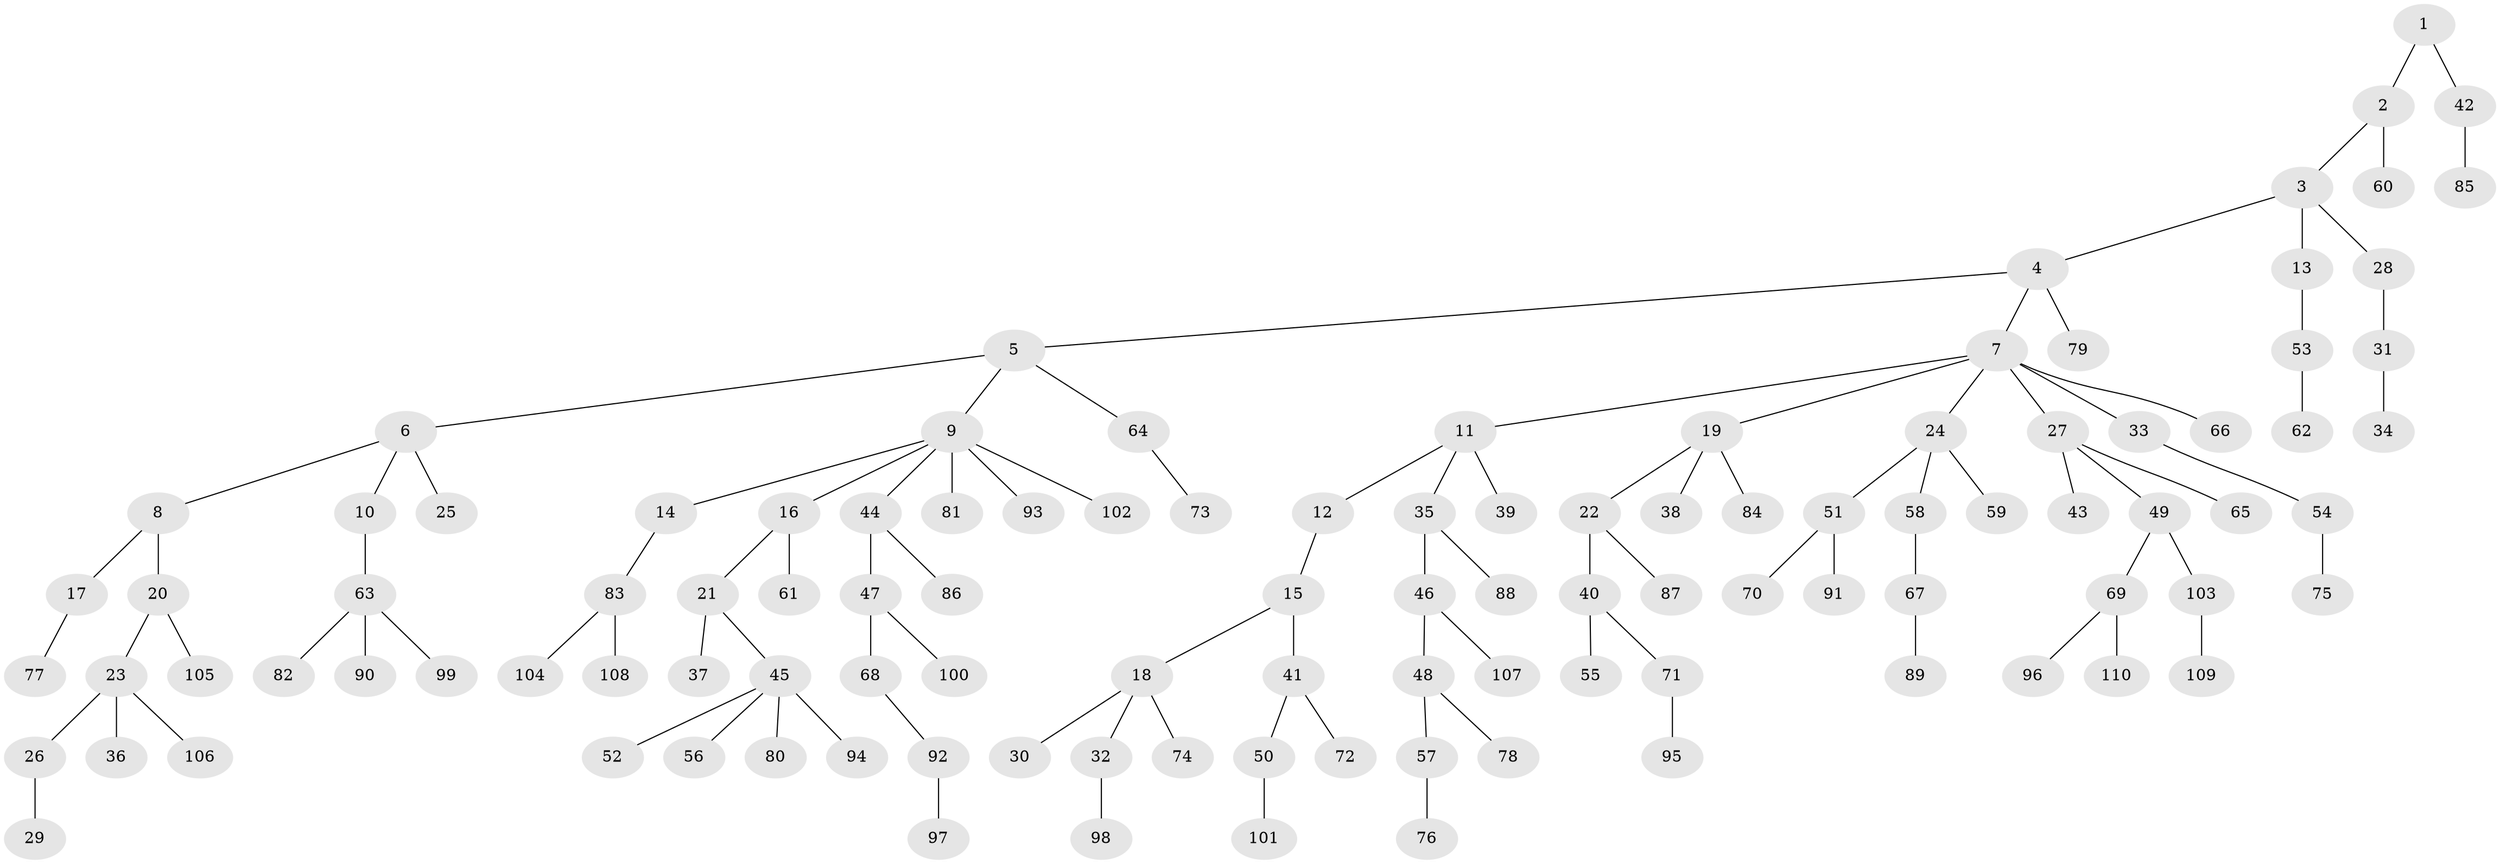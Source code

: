 // coarse degree distribution, {3: 0.16363636363636364, 2: 0.34545454545454546, 4: 0.03636363636363636, 1: 0.41818181818181815, 6: 0.03636363636363636}
// Generated by graph-tools (version 1.1) at 2025/37/03/04/25 23:37:23]
// undirected, 110 vertices, 109 edges
graph export_dot {
  node [color=gray90,style=filled];
  1;
  2;
  3;
  4;
  5;
  6;
  7;
  8;
  9;
  10;
  11;
  12;
  13;
  14;
  15;
  16;
  17;
  18;
  19;
  20;
  21;
  22;
  23;
  24;
  25;
  26;
  27;
  28;
  29;
  30;
  31;
  32;
  33;
  34;
  35;
  36;
  37;
  38;
  39;
  40;
  41;
  42;
  43;
  44;
  45;
  46;
  47;
  48;
  49;
  50;
  51;
  52;
  53;
  54;
  55;
  56;
  57;
  58;
  59;
  60;
  61;
  62;
  63;
  64;
  65;
  66;
  67;
  68;
  69;
  70;
  71;
  72;
  73;
  74;
  75;
  76;
  77;
  78;
  79;
  80;
  81;
  82;
  83;
  84;
  85;
  86;
  87;
  88;
  89;
  90;
  91;
  92;
  93;
  94;
  95;
  96;
  97;
  98;
  99;
  100;
  101;
  102;
  103;
  104;
  105;
  106;
  107;
  108;
  109;
  110;
  1 -- 2;
  1 -- 42;
  2 -- 3;
  2 -- 60;
  3 -- 4;
  3 -- 13;
  3 -- 28;
  4 -- 5;
  4 -- 7;
  4 -- 79;
  5 -- 6;
  5 -- 9;
  5 -- 64;
  6 -- 8;
  6 -- 10;
  6 -- 25;
  7 -- 11;
  7 -- 19;
  7 -- 24;
  7 -- 27;
  7 -- 33;
  7 -- 66;
  8 -- 17;
  8 -- 20;
  9 -- 14;
  9 -- 16;
  9 -- 44;
  9 -- 81;
  9 -- 93;
  9 -- 102;
  10 -- 63;
  11 -- 12;
  11 -- 35;
  11 -- 39;
  12 -- 15;
  13 -- 53;
  14 -- 83;
  15 -- 18;
  15 -- 41;
  16 -- 21;
  16 -- 61;
  17 -- 77;
  18 -- 30;
  18 -- 32;
  18 -- 74;
  19 -- 22;
  19 -- 38;
  19 -- 84;
  20 -- 23;
  20 -- 105;
  21 -- 37;
  21 -- 45;
  22 -- 40;
  22 -- 87;
  23 -- 26;
  23 -- 36;
  23 -- 106;
  24 -- 51;
  24 -- 58;
  24 -- 59;
  26 -- 29;
  27 -- 43;
  27 -- 49;
  27 -- 65;
  28 -- 31;
  31 -- 34;
  32 -- 98;
  33 -- 54;
  35 -- 46;
  35 -- 88;
  40 -- 55;
  40 -- 71;
  41 -- 50;
  41 -- 72;
  42 -- 85;
  44 -- 47;
  44 -- 86;
  45 -- 52;
  45 -- 56;
  45 -- 80;
  45 -- 94;
  46 -- 48;
  46 -- 107;
  47 -- 68;
  47 -- 100;
  48 -- 57;
  48 -- 78;
  49 -- 69;
  49 -- 103;
  50 -- 101;
  51 -- 70;
  51 -- 91;
  53 -- 62;
  54 -- 75;
  57 -- 76;
  58 -- 67;
  63 -- 82;
  63 -- 90;
  63 -- 99;
  64 -- 73;
  67 -- 89;
  68 -- 92;
  69 -- 96;
  69 -- 110;
  71 -- 95;
  83 -- 104;
  83 -- 108;
  92 -- 97;
  103 -- 109;
}
